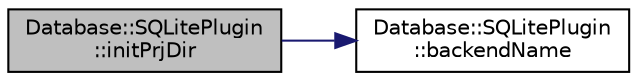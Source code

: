 digraph "Database::SQLitePlugin::initPrjDir"
{
 // LATEX_PDF_SIZE
  edge [fontname="Helvetica",fontsize="10",labelfontname="Helvetica",labelfontsize="10"];
  node [fontname="Helvetica",fontsize="10",shape=record];
  rankdir="LR";
  Node1 [label="Database::SQLitePlugin\l::initPrjDir",height=0.2,width=0.4,color="black", fillcolor="grey75", style="filled", fontcolor="black",tooltip=" "];
  Node1 -> Node2 [color="midnightblue",fontsize="10",style="solid",fontname="Helvetica"];
  Node2 [label="Database::SQLitePlugin\l::backendName",height=0.2,width=0.4,color="black", fillcolor="white", style="filled",URL="$class_database_1_1_s_q_lite_plugin.html#a1efe29a2b95930a9c84dd738c48c71c7",tooltip=" "];
}
